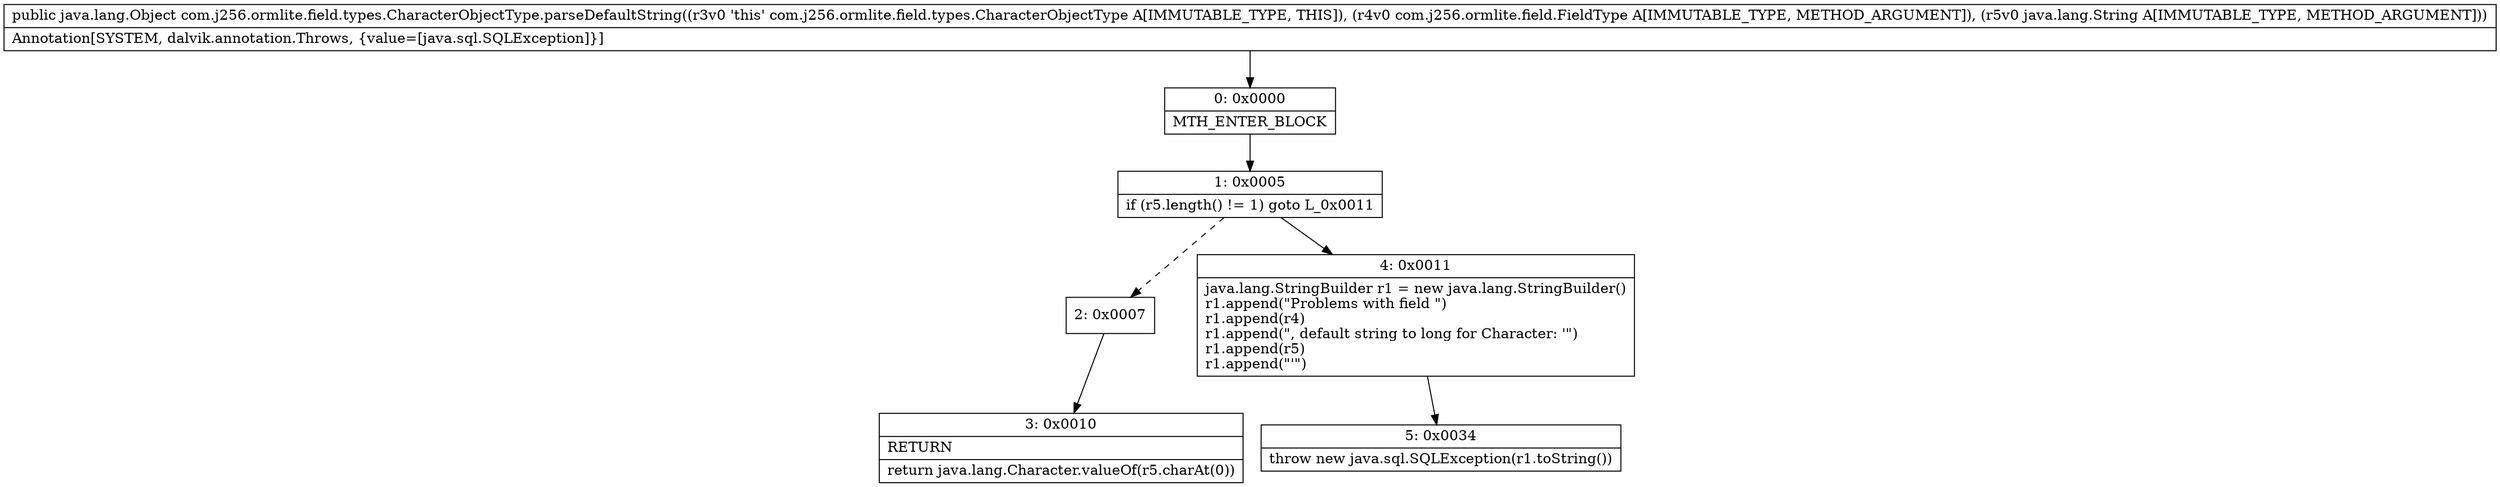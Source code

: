 digraph "CFG forcom.j256.ormlite.field.types.CharacterObjectType.parseDefaultString(Lcom\/j256\/ormlite\/field\/FieldType;Ljava\/lang\/String;)Ljava\/lang\/Object;" {
Node_0 [shape=record,label="{0\:\ 0x0000|MTH_ENTER_BLOCK\l}"];
Node_1 [shape=record,label="{1\:\ 0x0005|if (r5.length() != 1) goto L_0x0011\l}"];
Node_2 [shape=record,label="{2\:\ 0x0007}"];
Node_3 [shape=record,label="{3\:\ 0x0010|RETURN\l|return java.lang.Character.valueOf(r5.charAt(0))\l}"];
Node_4 [shape=record,label="{4\:\ 0x0011|java.lang.StringBuilder r1 = new java.lang.StringBuilder()\lr1.append(\"Problems with field \")\lr1.append(r4)\lr1.append(\", default string to long for Character: '\")\lr1.append(r5)\lr1.append(\"'\")\l}"];
Node_5 [shape=record,label="{5\:\ 0x0034|throw new java.sql.SQLException(r1.toString())\l}"];
MethodNode[shape=record,label="{public java.lang.Object com.j256.ormlite.field.types.CharacterObjectType.parseDefaultString((r3v0 'this' com.j256.ormlite.field.types.CharacterObjectType A[IMMUTABLE_TYPE, THIS]), (r4v0 com.j256.ormlite.field.FieldType A[IMMUTABLE_TYPE, METHOD_ARGUMENT]), (r5v0 java.lang.String A[IMMUTABLE_TYPE, METHOD_ARGUMENT]))  | Annotation[SYSTEM, dalvik.annotation.Throws, \{value=[java.sql.SQLException]\}]\l}"];
MethodNode -> Node_0;
Node_0 -> Node_1;
Node_1 -> Node_2[style=dashed];
Node_1 -> Node_4;
Node_2 -> Node_3;
Node_4 -> Node_5;
}

